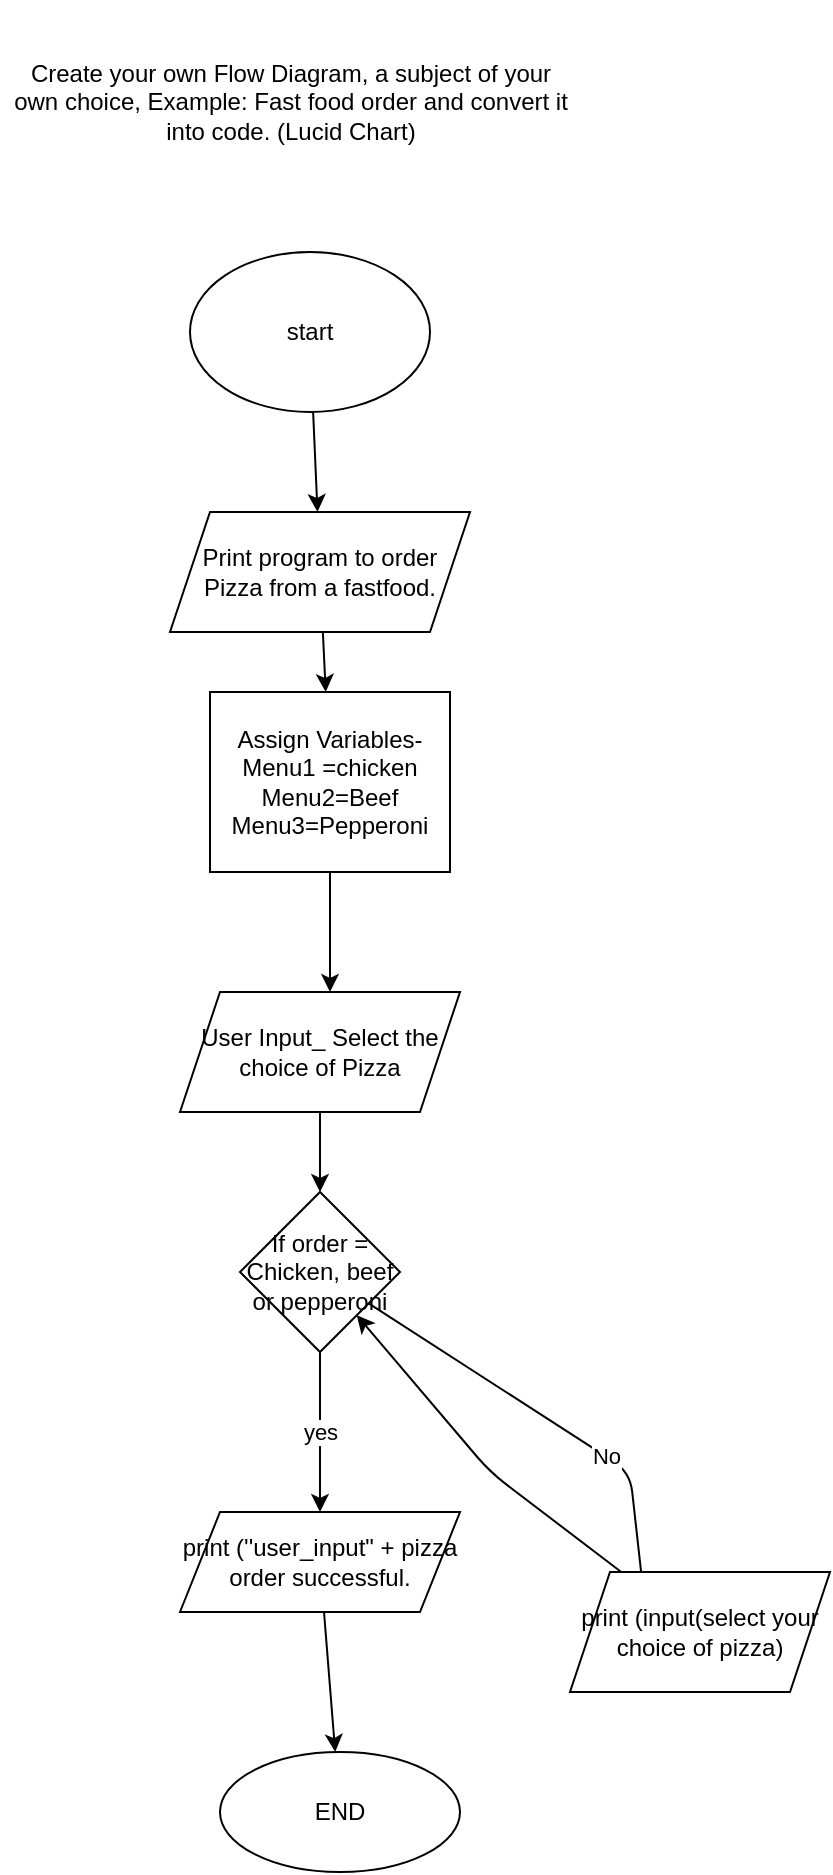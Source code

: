 <mxfile>
    <diagram id="gaUtyirKsdMXXeDHgJs8" name="Page-1">
        <mxGraphModel dx="541" dy="1606" grid="1" gridSize="10" guides="1" tooltips="1" connect="1" arrows="1" fold="1" page="1" pageScale="1" pageWidth="827" pageHeight="1169" math="0" shadow="0">
            <root>
                <mxCell id="0"/>
                <mxCell id="1" parent="0"/>
                <mxCell id="4" value="" style="edgeStyle=none;html=1;" edge="1" parent="1" source="2" target="3">
                    <mxGeometry relative="1" as="geometry"/>
                </mxCell>
                <mxCell id="2" value="start" style="ellipse;whiteSpace=wrap;html=1;" vertex="1" parent="1">
                    <mxGeometry x="140" y="-130" width="120" height="80" as="geometry"/>
                </mxCell>
                <mxCell id="6" value="" style="edgeStyle=none;html=1;" edge="1" parent="1" source="3" target="5">
                    <mxGeometry relative="1" as="geometry"/>
                </mxCell>
                <mxCell id="3" value="Print program to order Pizza from a fastfood.&lt;br&gt;" style="shape=parallelogram;perimeter=parallelogramPerimeter;whiteSpace=wrap;html=1;fixedSize=1;" vertex="1" parent="1">
                    <mxGeometry x="130" width="150" height="60" as="geometry"/>
                </mxCell>
                <mxCell id="8" value="" style="edgeStyle=none;html=1;" edge="1" parent="1" source="5">
                    <mxGeometry relative="1" as="geometry">
                        <mxPoint x="210" y="240" as="targetPoint"/>
                    </mxGeometry>
                </mxCell>
                <mxCell id="5" value="Assign Variables-&lt;br&gt;Menu1 =chicken&lt;br&gt;Menu2=Beef&lt;br&gt;Menu3=Pepperoni" style="whiteSpace=wrap;html=1;" vertex="1" parent="1">
                    <mxGeometry x="150" y="90" width="120" height="90" as="geometry"/>
                </mxCell>
                <mxCell id="11" value="" style="edgeStyle=none;html=1;" edge="1" parent="1" source="9" target="15">
                    <mxGeometry relative="1" as="geometry">
                        <mxPoint x="200" y="430" as="targetPoint"/>
                    </mxGeometry>
                </mxCell>
                <mxCell id="9" value="User Input_ Select the choice of Pizza" style="shape=parallelogram;perimeter=parallelogramPerimeter;whiteSpace=wrap;html=1;fixedSize=1;" vertex="1" parent="1">
                    <mxGeometry x="135" y="240" width="140" height="60" as="geometry"/>
                </mxCell>
                <mxCell id="17" value="yes" style="edgeStyle=none;html=1;" edge="1" parent="1" source="15" target="16">
                    <mxGeometry relative="1" as="geometry"/>
                </mxCell>
                <mxCell id="19" value="No" style="edgeStyle=none;html=1;entryX=0.364;entryY=0.061;entryDx=0;entryDy=0;entryPerimeter=0;" edge="1" parent="1" source="15" target="18">
                    <mxGeometry relative="1" as="geometry">
                        <mxPoint x="360" y="480" as="targetPoint"/>
                        <Array as="points">
                            <mxPoint x="360" y="480"/>
                            <mxPoint x="370" y="570"/>
                            <mxPoint x="370" y="560"/>
                        </Array>
                    </mxGeometry>
                </mxCell>
                <mxCell id="15" value="If order = Chicken, beef or pepperoni" style="rhombus;whiteSpace=wrap;html=1;" vertex="1" parent="1">
                    <mxGeometry x="165" y="340" width="80" height="80" as="geometry"/>
                </mxCell>
                <mxCell id="21" value="" style="edgeStyle=none;html=1;" edge="1" parent="1" source="16" target="20">
                    <mxGeometry relative="1" as="geometry"/>
                </mxCell>
                <mxCell id="16" value="print (''user_input&quot; + pizza order successful." style="shape=parallelogram;perimeter=parallelogramPerimeter;whiteSpace=wrap;html=1;fixedSize=1;" vertex="1" parent="1">
                    <mxGeometry x="135" y="500" width="140" height="50" as="geometry"/>
                </mxCell>
                <mxCell id="22" style="edgeStyle=none;html=1;" edge="1" parent="1" source="18" target="15">
                    <mxGeometry relative="1" as="geometry">
                        <mxPoint x="220" y="500" as="targetPoint"/>
                        <Array as="points">
                            <mxPoint x="290" y="480"/>
                        </Array>
                    </mxGeometry>
                </mxCell>
                <mxCell id="18" value="print (input(select your choice of pizza)" style="shape=parallelogram;perimeter=parallelogramPerimeter;whiteSpace=wrap;html=1;fixedSize=1;" vertex="1" parent="1">
                    <mxGeometry x="330" y="530" width="130" height="60" as="geometry"/>
                </mxCell>
                <mxCell id="20" value="END" style="ellipse;whiteSpace=wrap;html=1;" vertex="1" parent="1">
                    <mxGeometry x="155" y="620" width="120" height="60" as="geometry"/>
                </mxCell>
                <mxCell id="Ausr7jCpus7VeREv5ayC-22" value="&#10;&#10;Create your own Flow Diagram, a subject of your &#10;own choice, Example: Fast food order and convert it &#10;into code. (Lucid Chart)&#10;&#10;" style="text;html=1;align=center;verticalAlign=middle;resizable=0;points=[];autosize=1;strokeColor=none;fillColor=none;" vertex="1" parent="1">
                    <mxGeometry x="45" y="-250" width="290" height="90" as="geometry"/>
                </mxCell>
            </root>
        </mxGraphModel>
    </diagram>
    <diagram id="T8tNpvfwElaEPYumZiqV" name="Page-2">
        <mxGraphModel dx="1368" dy="1606" grid="1" gridSize="10" guides="1" tooltips="1" connect="1" arrows="1" fold="1" page="1" pageScale="1" pageWidth="827" pageHeight="1169" math="0" shadow="0">
            <root>
                <mxCell id="Y_07cKpxA2QTwFYjInh1-0"/>
                <mxCell id="Y_07cKpxA2QTwFYjInh1-1" parent="Y_07cKpxA2QTwFYjInh1-0"/>
                <mxCell id="IJJuBXlZpEPgxjnxWZyT-0" value="As an extension to the motorbike task that costs &lt;br/&gt;£2000 and loses 10% of its value every year. Set up &lt;br/&gt;a function that performs the calculation by passing &lt;br/&gt;in parameters. Then using a loop, print the value of &lt;br/&gt;the bike every following year until it falls below &lt;br/&gt;£1000." style="text;html=1;align=center;verticalAlign=middle;resizable=0;points=[];autosize=1;strokeColor=none;fillColor=none;" vertex="1" parent="Y_07cKpxA2QTwFYjInh1-1">
                    <mxGeometry x="-170" y="-1140" width="290" height="90" as="geometry"/>
                </mxCell>
                <mxCell id="IJJuBXlZpEPgxjnxWZyT-4" value="" style="edgeStyle=none;html=1;" edge="1" parent="Y_07cKpxA2QTwFYjInh1-1" source="IJJuBXlZpEPgxjnxWZyT-2" target="IJJuBXlZpEPgxjnxWZyT-3">
                    <mxGeometry relative="1" as="geometry"/>
                </mxCell>
                <mxCell id="IJJuBXlZpEPgxjnxWZyT-2" value="start" style="ellipse;whiteSpace=wrap;html=1;" vertex="1" parent="Y_07cKpxA2QTwFYjInh1-1">
                    <mxGeometry x="-100" y="-990" width="120" height="60" as="geometry"/>
                </mxCell>
                <mxCell id="IJJuBXlZpEPgxjnxWZyT-6" value="" style="edgeStyle=none;html=1;" edge="1" parent="Y_07cKpxA2QTwFYjInh1-1" source="IJJuBXlZpEPgxjnxWZyT-3" target="IJJuBXlZpEPgxjnxWZyT-5">
                    <mxGeometry relative="1" as="geometry"/>
                </mxCell>
                <mxCell id="IJJuBXlZpEPgxjnxWZyT-3" value="Print(Cost of Motor Bike)" style="shape=parallelogram;perimeter=parallelogramPerimeter;whiteSpace=wrap;html=1;fixedSize=1;" vertex="1" parent="Y_07cKpxA2QTwFYjInh1-1">
                    <mxGeometry x="-100" y="-880" width="120" height="50" as="geometry"/>
                </mxCell>
                <mxCell id="IJJuBXlZpEPgxjnxWZyT-8" value="" style="edgeStyle=none;html=1;" edge="1" parent="Y_07cKpxA2QTwFYjInh1-1" source="IJJuBXlZpEPgxjnxWZyT-5" target="IJJuBXlZpEPgxjnxWZyT-7">
                    <mxGeometry relative="1" as="geometry"/>
                </mxCell>
                <mxCell id="IJJuBXlZpEPgxjnxWZyT-5" value="User Input (what is the year)" style="rounded=1;whiteSpace=wrap;html=1;" vertex="1" parent="Y_07cKpxA2QTwFYjInh1-1">
                    <mxGeometry x="-90" y="-810" width="120" height="40" as="geometry"/>
                </mxCell>
                <mxCell id="IJJuBXlZpEPgxjnxWZyT-10" value="" style="edgeStyle=none;html=1;" edge="1" parent="Y_07cKpxA2QTwFYjInh1-1" source="IJJuBXlZpEPgxjnxWZyT-7" target="IJJuBXlZpEPgxjnxWZyT-11">
                    <mxGeometry relative="1" as="geometry">
                        <mxPoint x="-30" y="-610" as="targetPoint"/>
                    </mxGeometry>
                </mxCell>
                <mxCell id="IJJuBXlZpEPgxjnxWZyT-7" value="Print (&quot;yearly depreciation of motorbikes&quot;)" style="rounded=1;whiteSpace=wrap;html=1;" vertex="1" parent="Y_07cKpxA2QTwFYjInh1-1">
                    <mxGeometry x="-85" y="-740" width="120" height="60" as="geometry"/>
                </mxCell>
                <mxCell id="IJJuBXlZpEPgxjnxWZyT-13" value="yes" style="edgeStyle=none;html=1;" edge="1" parent="Y_07cKpxA2QTwFYjInh1-1" source="IJJuBXlZpEPgxjnxWZyT-11" target="IJJuBXlZpEPgxjnxWZyT-12">
                    <mxGeometry relative="1" as="geometry"/>
                </mxCell>
                <mxCell id="IJJuBXlZpEPgxjnxWZyT-15" value="" style="edgeStyle=none;html=1;" edge="1" parent="Y_07cKpxA2QTwFYjInh1-1" source="IJJuBXlZpEPgxjnxWZyT-11">
                    <mxGeometry relative="1" as="geometry">
                        <mxPoint x="-30" y="-530" as="targetPoint"/>
                    </mxGeometry>
                </mxCell>
                <mxCell id="IJJuBXlZpEPgxjnxWZyT-17" value="no" style="edgeStyle=none;html=1;" edge="1" parent="Y_07cKpxA2QTwFYjInh1-1" source="IJJuBXlZpEPgxjnxWZyT-11" target="IJJuBXlZpEPgxjnxWZyT-16">
                    <mxGeometry relative="1" as="geometry"/>
                </mxCell>
                <mxCell id="IJJuBXlZpEPgxjnxWZyT-11" value="while cost &amp;gt;=1000&amp;nbsp;" style="rhombus;whiteSpace=wrap;html=1;" vertex="1" parent="Y_07cKpxA2QTwFYjInh1-1">
                    <mxGeometry x="-70" y="-650" width="80" height="80" as="geometry"/>
                </mxCell>
                <mxCell id="IJJuBXlZpEPgxjnxWZyT-12" value="Print cost of depreciation.&amp;nbsp;" style="whiteSpace=wrap;html=1;" vertex="1" parent="Y_07cKpxA2QTwFYjInh1-1">
                    <mxGeometry x="70" y="-640" width="90" height="50" as="geometry"/>
                </mxCell>
                <mxCell id="IJJuBXlZpEPgxjnxWZyT-14" value="Print(&quot;The loop is now finished)" style="rounded=1;whiteSpace=wrap;html=1;" vertex="1" parent="Y_07cKpxA2QTwFYjInh1-1">
                    <mxGeometry x="-85" y="-530" width="120" height="40" as="geometry"/>
                </mxCell>
                <mxCell id="IJJuBXlZpEPgxjnxWZyT-19" value="" style="edgeStyle=none;html=1;" edge="1" parent="Y_07cKpxA2QTwFYjInh1-1" source="IJJuBXlZpEPgxjnxWZyT-16">
                    <mxGeometry relative="1" as="geometry">
                        <mxPoint x="-25" y="-660" as="targetPoint"/>
                    </mxGeometry>
                </mxCell>
                <mxCell id="IJJuBXlZpEPgxjnxWZyT-16" value="Year = year + 1&lt;br&gt;cost=Motor_bike divided by 10" style="rounded=1;whiteSpace=wrap;html=1;arcSize=0;" vertex="1" parent="Y_07cKpxA2QTwFYjInh1-1">
                    <mxGeometry x="-200" y="-640" width="90" height="60" as="geometry"/>
                </mxCell>
            </root>
        </mxGraphModel>
    </diagram>
    <diagram id="MsFUb97oiXSzPksU-e7T" name="Page-3">
        <mxGraphModel dx="541" dy="437" grid="1" gridSize="10" guides="1" tooltips="1" connect="1" arrows="1" fold="1" page="1" pageScale="1" pageWidth="827" pageHeight="1169" math="0" shadow="0">
            <root>
                <mxCell id="_eY1MgIO1D7tCGRmkcGl-0"/>
                <mxCell id="_eY1MgIO1D7tCGRmkcGl-1" parent="_eY1MgIO1D7tCGRmkcGl-0"/>
            </root>
        </mxGraphModel>
    </diagram>
</mxfile>